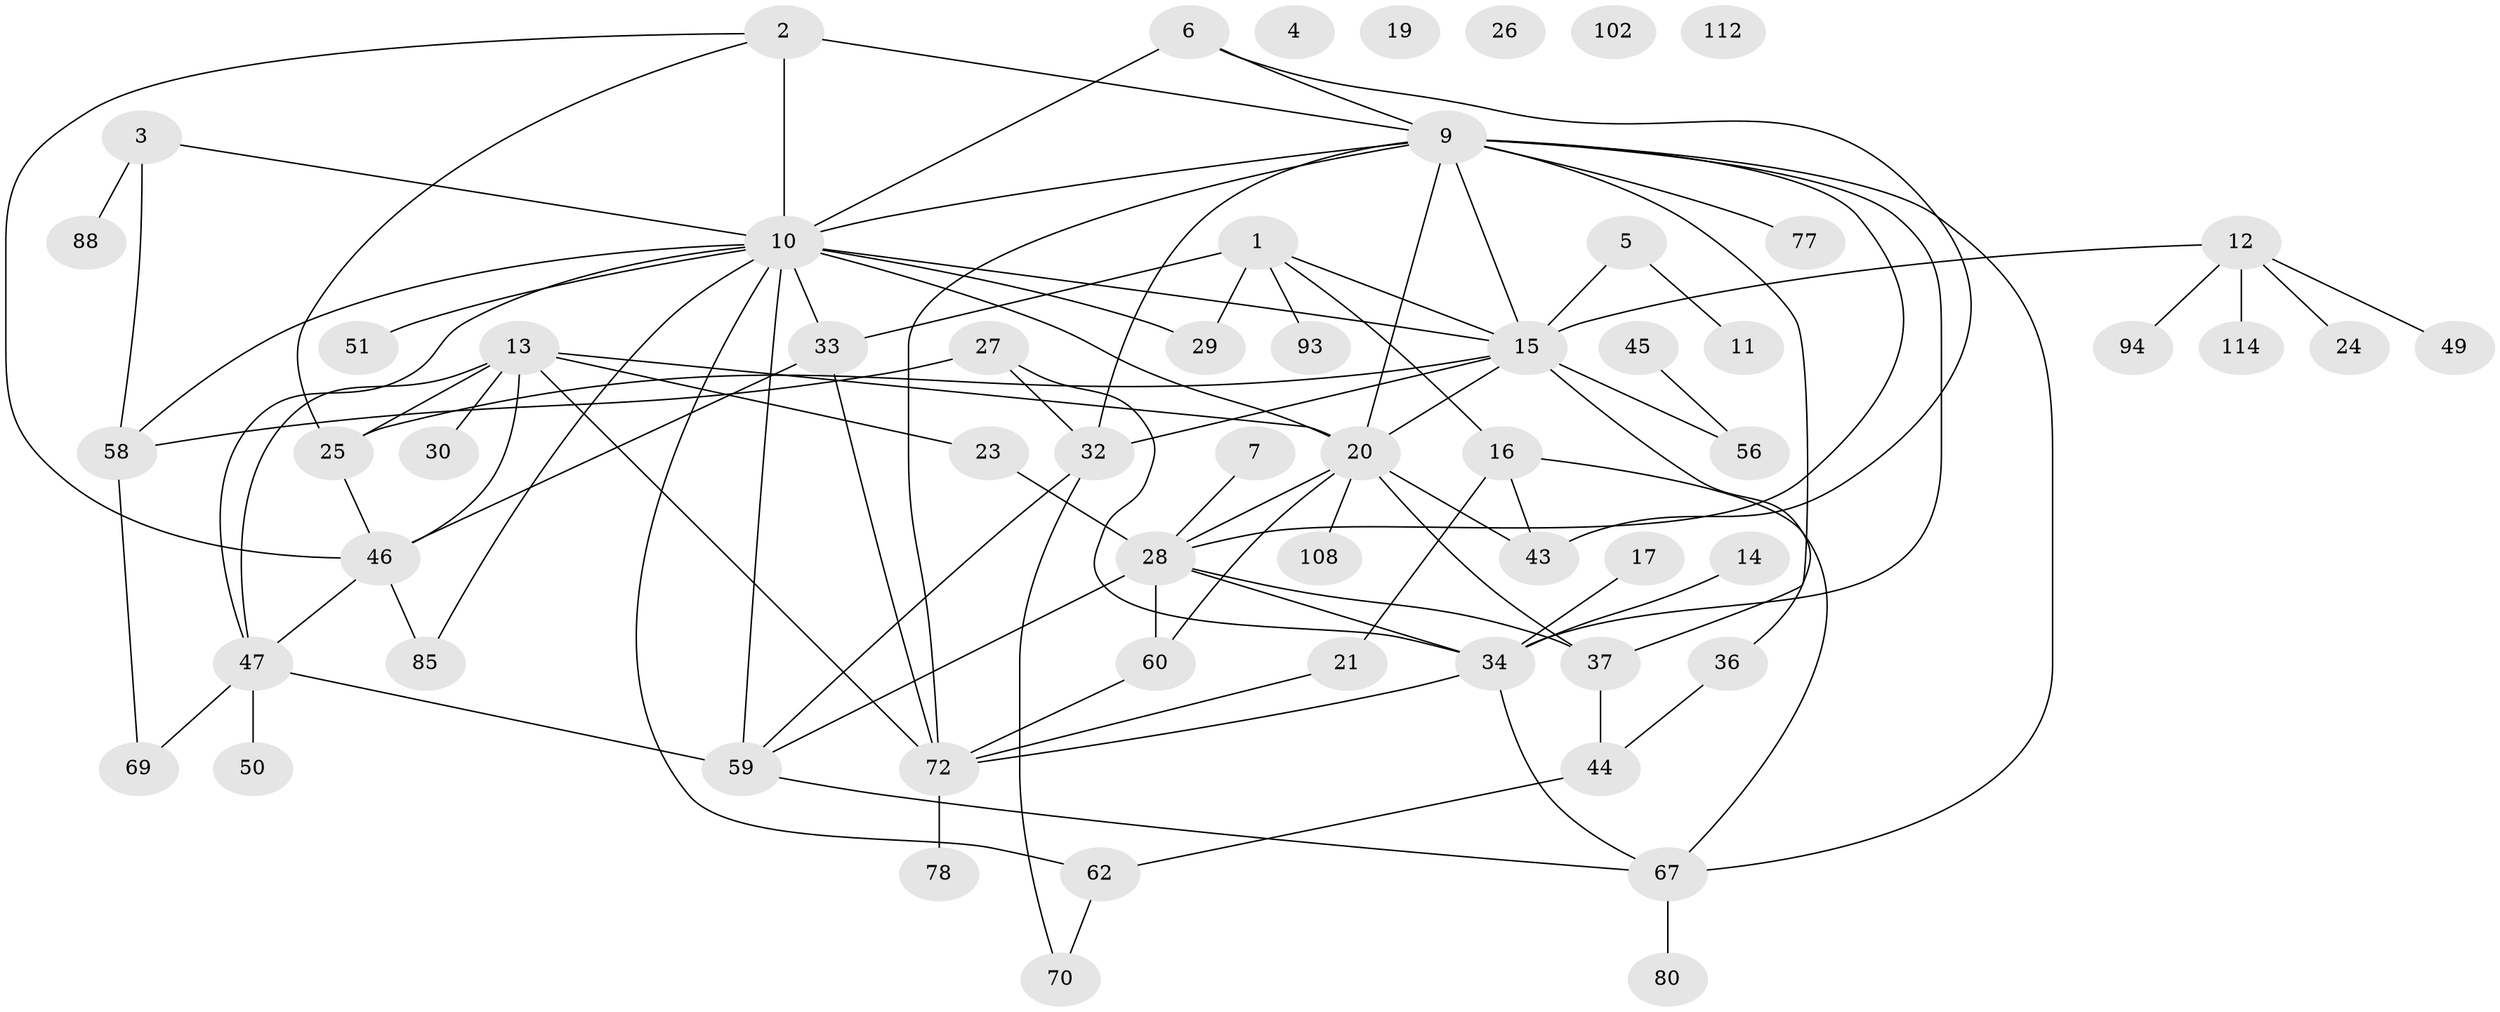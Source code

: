 // original degree distribution, {4: 0.125, 3: 0.20833333333333334, 2: 0.2833333333333333, 0: 0.041666666666666664, 1: 0.19166666666666668, 5: 0.10833333333333334, 6: 0.016666666666666666, 9: 0.008333333333333333, 7: 0.016666666666666666}
// Generated by graph-tools (version 1.1) at 2025/12/03/09/25 04:12:52]
// undirected, 60 vertices, 96 edges
graph export_dot {
graph [start="1"]
  node [color=gray90,style=filled];
  1 [super="+68+8"];
  2 [super="+18"];
  3 [super="+110+39"];
  4;
  5 [super="+42"];
  6 [super="+92"];
  7;
  9 [super="+61"];
  10 [super="+57+22+65"];
  11 [super="+118+87"];
  12;
  13 [super="+89+35"];
  14;
  15 [super="+96+74"];
  16 [super="+31"];
  17;
  19;
  20 [super="+40+84+41"];
  21 [super="+55"];
  23 [super="+106"];
  24;
  25;
  26;
  27;
  28 [super="+63+71+52"];
  29;
  30;
  32 [super="+113"];
  33;
  34 [super="+91+79"];
  36 [super="+48+66"];
  37 [super="+38"];
  43;
  44;
  45;
  46 [super="+116"];
  47 [super="+99+104"];
  49;
  50 [super="+111+64"];
  51;
  56;
  58;
  59 [super="+81"];
  60 [super="+90"];
  62;
  67;
  69;
  70;
  72 [super="+75+120"];
  77;
  78;
  80 [super="+107"];
  85;
  88;
  93;
  94;
  102;
  108;
  112;
  114;
  1 -- 29;
  1 -- 33 [weight=2];
  1 -- 15;
  1 -- 93;
  1 -- 16;
  2 -- 25;
  2 -- 10 [weight=2];
  2 -- 9;
  2 -- 46;
  3 -- 88;
  3 -- 58;
  3 -- 10;
  5 -- 15;
  5 -- 11;
  6 -- 43;
  6 -- 9;
  6 -- 10 [weight=2];
  7 -- 28;
  9 -- 15;
  9 -- 72 [weight=2];
  9 -- 34;
  9 -- 32;
  9 -- 67;
  9 -- 37;
  9 -- 77;
  9 -- 10;
  9 -- 20;
  9 -- 28;
  10 -- 15 [weight=2];
  10 -- 59;
  10 -- 29;
  10 -- 47;
  10 -- 33;
  10 -- 51;
  10 -- 20;
  10 -- 85;
  10 -- 58;
  10 -- 62;
  12 -- 24;
  12 -- 49;
  12 -- 94;
  12 -- 114;
  12 -- 15;
  13 -- 46;
  13 -- 25;
  13 -- 30;
  13 -- 72 [weight=2];
  13 -- 23;
  13 -- 47;
  13 -- 20;
  14 -- 34;
  15 -- 36;
  15 -- 56;
  15 -- 25;
  15 -- 32;
  15 -- 20;
  16 -- 67;
  16 -- 43;
  16 -- 21;
  17 -- 34;
  20 -- 43;
  20 -- 108;
  20 -- 28 [weight=2];
  20 -- 60;
  20 -- 37;
  21 -- 72;
  23 -- 28;
  25 -- 46;
  27 -- 58;
  27 -- 32;
  27 -- 34;
  28 -- 37;
  28 -- 34;
  28 -- 59;
  28 -- 60;
  32 -- 70;
  32 -- 59;
  33 -- 46;
  33 -- 72;
  34 -- 72;
  34 -- 67;
  36 -- 44;
  37 -- 44;
  44 -- 62;
  45 -- 56;
  46 -- 85;
  46 -- 47;
  47 -- 59;
  47 -- 69;
  47 -- 50;
  58 -- 69;
  59 -- 67;
  60 -- 72;
  62 -- 70;
  67 -- 80;
  72 -- 78;
}
